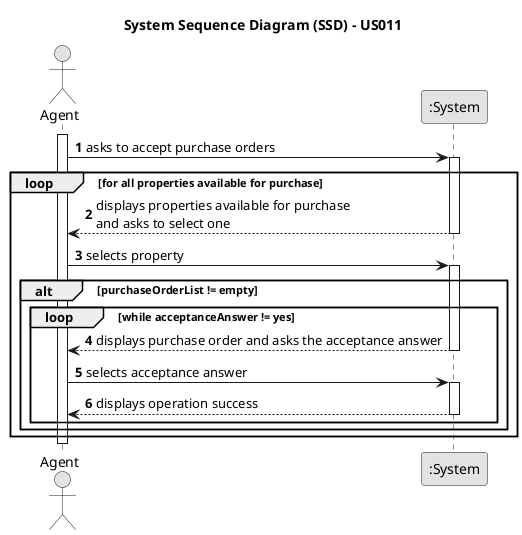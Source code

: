 @startuml
skinparam monochrome true
skinparam packageStyle rectangle
skinparam shadowing false

title System Sequence Diagram (SSD) - US011

autonumber

actor "Agent" as Agent
participant ":System" as System

activate Agent
    Agent -> System : asks to accept purchase orders
    activate System

    loop for all properties available for purchase

    System --> Agent : displays properties available for purchase \nand asks to select one
    deactivate System

    Agent -> System : selects property
    activate System

    alt purchaseOrderList != empty
    loop while acceptanceAnswer != yes

    System -->  Agent: displays purchase order and asks the acceptance answer
    deactivate System

    Agent -> System  : selects acceptance answer
    activate System

    System --> Agent : displays operation success
    deactivate System

    end loop
    end alt
    end loop

deactivate Agent
@enduml